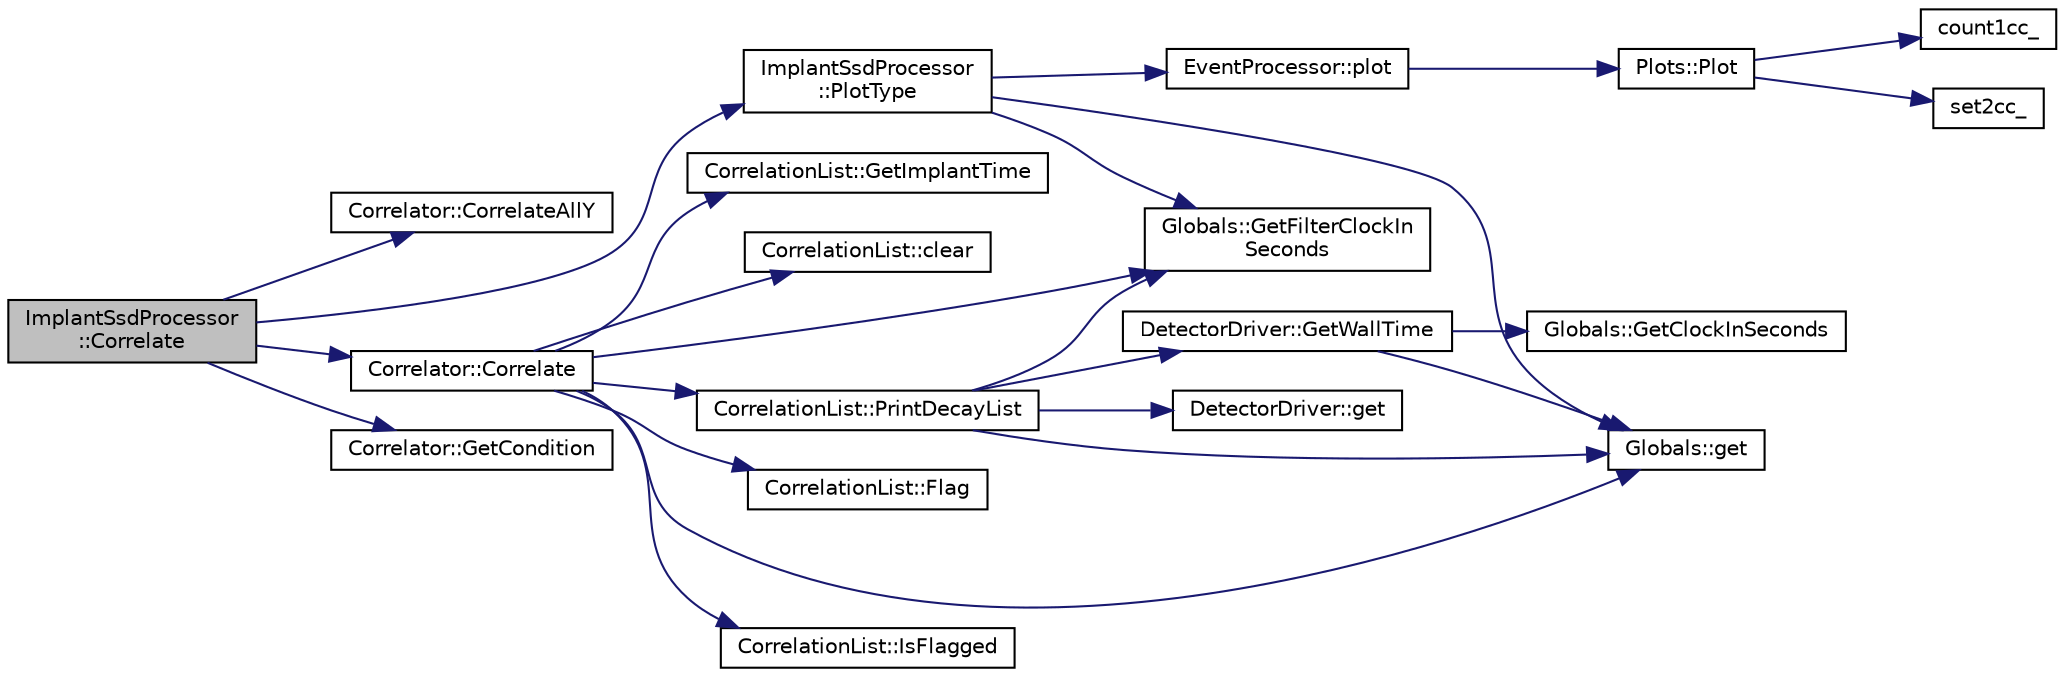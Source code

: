 digraph "ImplantSsdProcessor::Correlate"
{
  edge [fontname="Helvetica",fontsize="10",labelfontname="Helvetica",labelfontsize="10"];
  node [fontname="Helvetica",fontsize="10",shape=record];
  rankdir="LR";
  Node1 [label="ImplantSsdProcessor\l::Correlate",height=0.2,width=0.4,color="black", fillcolor="grey75", style="filled", fontcolor="black"];
  Node1 -> Node2 [color="midnightblue",fontsize="10",style="solid",fontname="Helvetica"];
  Node2 [label="Correlator::CorrelateAllY",height=0.2,width=0.4,color="black", fillcolor="white", style="filled",URL="$df/d86/class_correlator.html#aa7fb605cbe3261b5beae1e1ed7f9fa54"];
  Node1 -> Node3 [color="midnightblue",fontsize="10",style="solid",fontname="Helvetica"];
  Node3 [label="Correlator::Correlate",height=0.2,width=0.4,color="black", fillcolor="white", style="filled",URL="$df/d86/class_correlator.html#a24bd6e7418fd89b55da9d0d4e6f0ac42"];
  Node3 -> Node4 [color="midnightblue",fontsize="10",style="solid",fontname="Helvetica"];
  Node4 [label="Globals::get",height=0.2,width=0.4,color="black", fillcolor="white", style="filled",URL="$d3/daf/class_globals.html#ae66fa0173342202c96b13d71a6522512",tooltip="Instance is created upon first call. "];
  Node3 -> Node5 [color="midnightblue",fontsize="10",style="solid",fontname="Helvetica"];
  Node5 [label="Globals::GetFilterClockIn\lSeconds",height=0.2,width=0.4,color="black", fillcolor="white", style="filled",URL="$d3/daf/class_globals.html#af966809742d39e7acbd52c4fe4f5a95c"];
  Node3 -> Node6 [color="midnightblue",fontsize="10",style="solid",fontname="Helvetica"];
  Node6 [label="CorrelationList::IsFlagged",height=0.2,width=0.4,color="black", fillcolor="white", style="filled",URL="$de/da4/class_correlation_list.html#a43da68022a10054d51c51062c3a208fe"];
  Node3 -> Node7 [color="midnightblue",fontsize="10",style="solid",fontname="Helvetica"];
  Node7 [label="CorrelationList::PrintDecayList",height=0.2,width=0.4,color="black", fillcolor="white", style="filled",URL="$de/da4/class_correlation_list.html#a8cf0b887af892534a8f0639220c5ccb9"];
  Node7 -> Node8 [color="midnightblue",fontsize="10",style="solid",fontname="Helvetica"];
  Node8 [label="DetectorDriver::get",height=0.2,width=0.4,color="black", fillcolor="white", style="filled",URL="$de/d91/class_detector_driver.html#a374a759674faebb18f7a2b4fa06c7a70"];
  Node7 -> Node9 [color="midnightblue",fontsize="10",style="solid",fontname="Helvetica"];
  Node9 [label="DetectorDriver::GetWallTime",height=0.2,width=0.4,color="black", fillcolor="white", style="filled",URL="$de/d91/class_detector_driver.html#a7db08c317209259015b30a91c8f33241"];
  Node9 -> Node4 [color="midnightblue",fontsize="10",style="solid",fontname="Helvetica"];
  Node9 -> Node10 [color="midnightblue",fontsize="10",style="solid",fontname="Helvetica"];
  Node10 [label="Globals::GetClockInSeconds",height=0.2,width=0.4,color="black", fillcolor="white", style="filled",URL="$d3/daf/class_globals.html#a02ea3605db675e1c5504de0ff317d16b"];
  Node7 -> Node4 [color="midnightblue",fontsize="10",style="solid",fontname="Helvetica"];
  Node7 -> Node5 [color="midnightblue",fontsize="10",style="solid",fontname="Helvetica"];
  Node3 -> Node11 [color="midnightblue",fontsize="10",style="solid",fontname="Helvetica"];
  Node11 [label="CorrelationList::GetImplantTime",height=0.2,width=0.4,color="black", fillcolor="white", style="filled",URL="$de/da4/class_correlation_list.html#a41b6e8f45704a587473ef7a11d412723"];
  Node3 -> Node12 [color="midnightblue",fontsize="10",style="solid",fontname="Helvetica"];
  Node12 [label="CorrelationList::clear",height=0.2,width=0.4,color="black", fillcolor="white", style="filled",URL="$de/da4/class_correlation_list.html#ad8446a32d5af364b5e25b07cb4d04aed",tooltip="overide the vector clear function so that the flag is also removed "];
  Node3 -> Node13 [color="midnightblue",fontsize="10",style="solid",fontname="Helvetica"];
  Node13 [label="CorrelationList::Flag",height=0.2,width=0.4,color="black", fillcolor="white", style="filled",URL="$de/da4/class_correlation_list.html#aeb9123b82c61862faa9baea683b1b633"];
  Node1 -> Node14 [color="midnightblue",fontsize="10",style="solid",fontname="Helvetica"];
  Node14 [label="ImplantSsdProcessor\l::PlotType",height=0.2,width=0.4,color="black", fillcolor="white", style="filled",URL="$df/df5/class_implant_ssd_processor.html#abf58bf472ce25c6003903cd66751d981"];
  Node14 -> Node4 [color="midnightblue",fontsize="10",style="solid",fontname="Helvetica"];
  Node14 -> Node5 [color="midnightblue",fontsize="10",style="solid",fontname="Helvetica"];
  Node14 -> Node15 [color="midnightblue",fontsize="10",style="solid",fontname="Helvetica"];
  Node15 [label="EventProcessor::plot",height=0.2,width=0.4,color="black", fillcolor="white", style="filled",URL="$d6/d65/class_event_processor.html#ad5201bb392726e409ba2a6ac44e764d8",tooltip="Implementation of the plot command to interface with the DAMM routines. "];
  Node15 -> Node16 [color="midnightblue",fontsize="10",style="solid",fontname="Helvetica"];
  Node16 [label="Plots::Plot",height=0.2,width=0.4,color="black", fillcolor="white", style="filled",URL="$d7/d8b/class_plots.html#a68849b82c8c7a5d57f972cbd8de83328",tooltip="Plots into histogram defined by dammId. "];
  Node16 -> Node17 [color="midnightblue",fontsize="10",style="solid",fontname="Helvetica"];
  Node17 [label="count1cc_",height=0.2,width=0.4,color="black", fillcolor="white", style="filled",URL="$da/d57/_scanor_8hpp.html#a31aca3d0ff704e08f8f8968288ae7895",tooltip="Defines the DAMM function to call for 1D hists */. "];
  Node16 -> Node18 [color="midnightblue",fontsize="10",style="solid",fontname="Helvetica"];
  Node18 [label="set2cc_",height=0.2,width=0.4,color="black", fillcolor="white", style="filled",URL="$da/d57/_scanor_8hpp.html#a8b0a662ebdb3f947ba8470bf89f11c3a",tooltip="Defines the DAMM function to call for 2D hists */. "];
  Node1 -> Node19 [color="midnightblue",fontsize="10",style="solid",fontname="Helvetica"];
  Node19 [label="Correlator::GetCondition",height=0.2,width=0.4,color="black", fillcolor="white", style="filled",URL="$df/d86/class_correlator.html#acc7c06e0b7e8fc90a5b5f2b47d08aeaf"];
}
